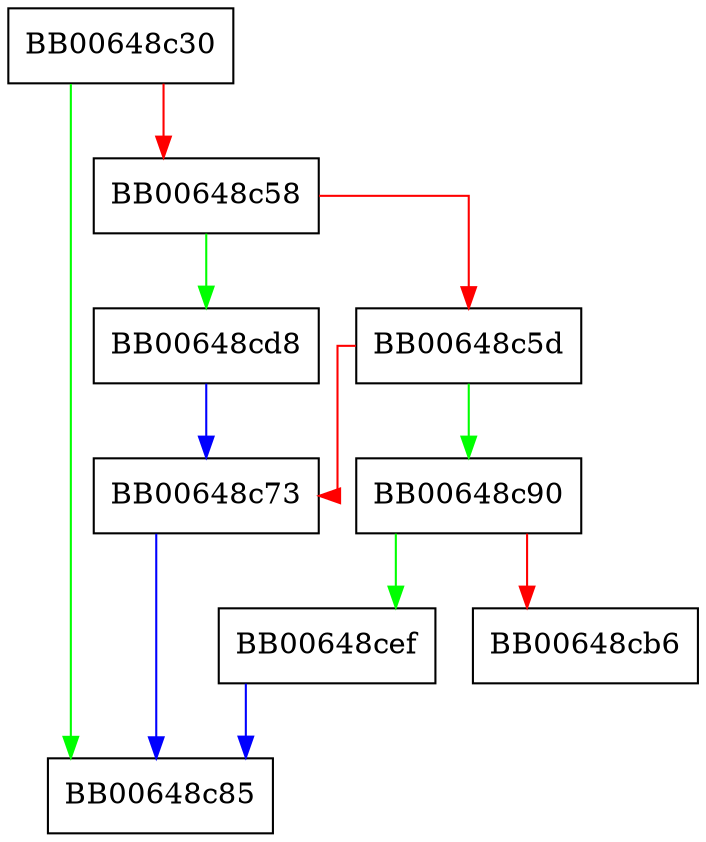 digraph OPENSSL_sk_dup {
  node [shape="box"];
  graph [splines=ortho];
  BB00648c30 -> BB00648c85 [color="green"];
  BB00648c30 -> BB00648c58 [color="red"];
  BB00648c58 -> BB00648cd8 [color="green"];
  BB00648c58 -> BB00648c5d [color="red"];
  BB00648c5d -> BB00648c90 [color="green"];
  BB00648c5d -> BB00648c73 [color="red"];
  BB00648c73 -> BB00648c85 [color="blue"];
  BB00648c90 -> BB00648cef [color="green"];
  BB00648c90 -> BB00648cb6 [color="red"];
  BB00648cd8 -> BB00648c73 [color="blue"];
  BB00648cef -> BB00648c85 [color="blue"];
}